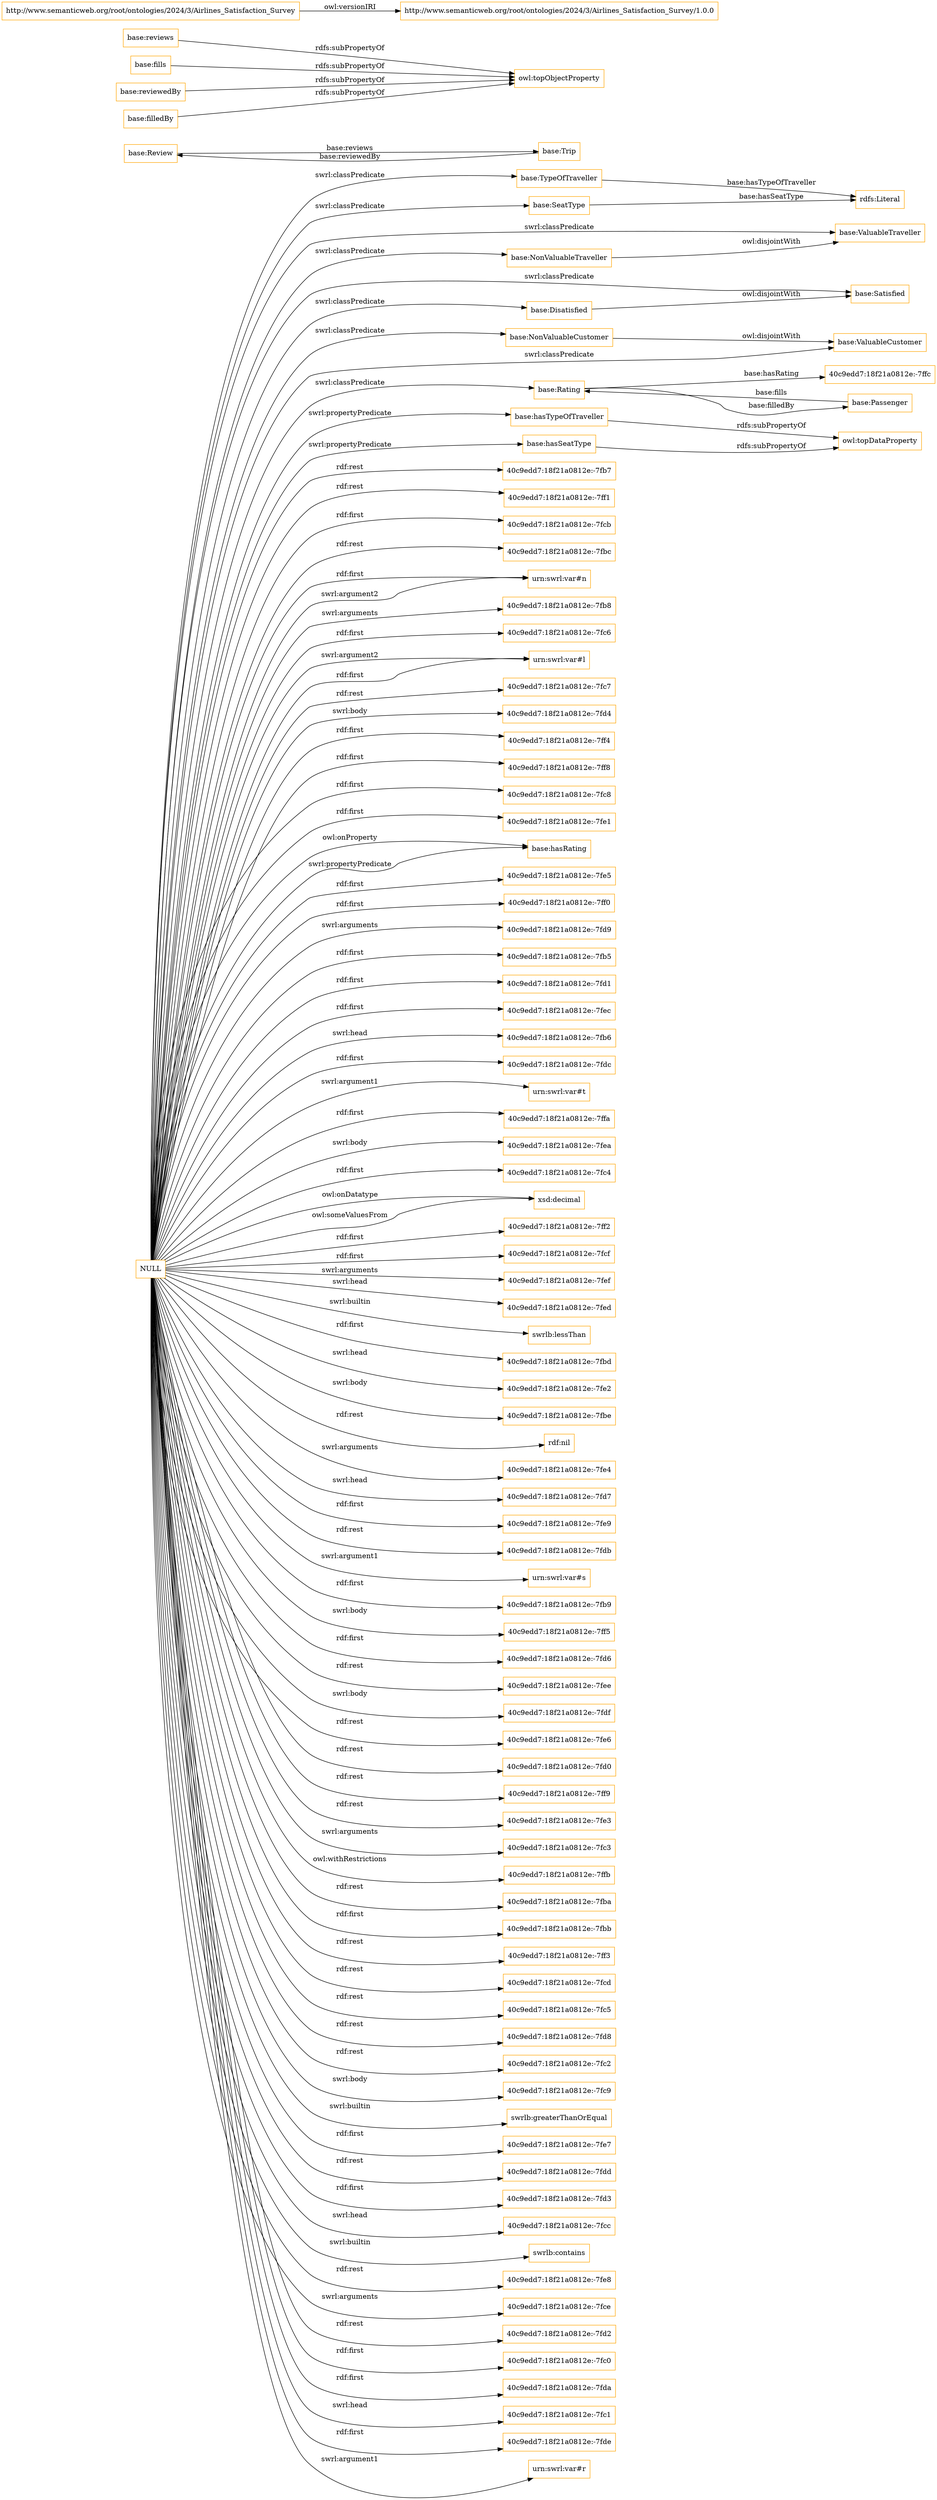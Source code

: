 digraph ar2dtool_diagram { 
rankdir=LR;
size="1501"
node [shape = rectangle, color="orange"]; "base:SeatType" "base:Review" "base:Satisfied" "base:TypeOfTraveller" "base:NonValuableTraveller" "base:ValuableTraveller" "base:Passenger" "base:ValuableCustomer" "base:Trip" "base:Rating" "base:Disatisfied" "base:NonValuableCustomer" ; /*classes style*/
	"base:hasSeatType" -> "owl:topDataProperty" [ label = "rdfs:subPropertyOf" ];
	"base:Disatisfied" -> "base:Satisfied" [ label = "owl:disjointWith" ];
	"base:reviews" -> "owl:topObjectProperty" [ label = "rdfs:subPropertyOf" ];
	"base:NonValuableTraveller" -> "base:ValuableTraveller" [ label = "owl:disjointWith" ];
	"base:fills" -> "owl:topObjectProperty" [ label = "rdfs:subPropertyOf" ];
	"base:NonValuableCustomer" -> "base:ValuableCustomer" [ label = "owl:disjointWith" ];
	"base:reviewedBy" -> "owl:topObjectProperty" [ label = "rdfs:subPropertyOf" ];
	"http://www.semanticweb.org/root/ontologies/2024/3/Airlines_Satisfaction_Survey" -> "http://www.semanticweb.org/root/ontologies/2024/3/Airlines_Satisfaction_Survey/1.0.0" [ label = "owl:versionIRI" ];
	"base:hasTypeOfTraveller" -> "owl:topDataProperty" [ label = "rdfs:subPropertyOf" ];
	"NULL" -> "40c9edd7:18f21a0812e:-7fb7" [ label = "rdf:rest" ];
	"NULL" -> "40c9edd7:18f21a0812e:-7ff1" [ label = "rdf:rest" ];
	"NULL" -> "40c9edd7:18f21a0812e:-7fcb" [ label = "rdf:first" ];
	"NULL" -> "40c9edd7:18f21a0812e:-7fbc" [ label = "rdf:rest" ];
	"NULL" -> "urn:swrl:var#n" [ label = "rdf:first" ];
	"NULL" -> "40c9edd7:18f21a0812e:-7fb8" [ label = "swrl:arguments" ];
	"NULL" -> "40c9edd7:18f21a0812e:-7fc6" [ label = "rdf:first" ];
	"NULL" -> "urn:swrl:var#n" [ label = "swrl:argument2" ];
	"NULL" -> "urn:swrl:var#l" [ label = "swrl:argument2" ];
	"NULL" -> "base:Disatisfied" [ label = "swrl:classPredicate" ];
	"NULL" -> "40c9edd7:18f21a0812e:-7fc7" [ label = "rdf:rest" ];
	"NULL" -> "40c9edd7:18f21a0812e:-7fd4" [ label = "swrl:body" ];
	"NULL" -> "40c9edd7:18f21a0812e:-7ff4" [ label = "rdf:first" ];
	"NULL" -> "40c9edd7:18f21a0812e:-7ff8" [ label = "rdf:first" ];
	"NULL" -> "base:NonValuableCustomer" [ label = "swrl:classPredicate" ];
	"NULL" -> "40c9edd7:18f21a0812e:-7fc8" [ label = "rdf:first" ];
	"NULL" -> "40c9edd7:18f21a0812e:-7fe1" [ label = "rdf:first" ];
	"NULL" -> "base:hasRating" [ label = "owl:onProperty" ];
	"NULL" -> "40c9edd7:18f21a0812e:-7fe5" [ label = "rdf:first" ];
	"NULL" -> "40c9edd7:18f21a0812e:-7ff0" [ label = "rdf:first" ];
	"NULL" -> "40c9edd7:18f21a0812e:-7fd9" [ label = "swrl:arguments" ];
	"NULL" -> "40c9edd7:18f21a0812e:-7fb5" [ label = "rdf:first" ];
	"NULL" -> "base:Rating" [ label = "swrl:classPredicate" ];
	"NULL" -> "40c9edd7:18f21a0812e:-7fd1" [ label = "rdf:first" ];
	"NULL" -> "40c9edd7:18f21a0812e:-7fec" [ label = "rdf:first" ];
	"NULL" -> "40c9edd7:18f21a0812e:-7fb6" [ label = "swrl:head" ];
	"NULL" -> "40c9edd7:18f21a0812e:-7fdc" [ label = "rdf:first" ];
	"NULL" -> "base:hasSeatType" [ label = "swrl:propertyPredicate" ];
	"NULL" -> "urn:swrl:var#t" [ label = "swrl:argument1" ];
	"NULL" -> "40c9edd7:18f21a0812e:-7ffa" [ label = "rdf:first" ];
	"NULL" -> "40c9edd7:18f21a0812e:-7fea" [ label = "swrl:body" ];
	"NULL" -> "base:SeatType" [ label = "swrl:classPredicate" ];
	"NULL" -> "40c9edd7:18f21a0812e:-7fc4" [ label = "rdf:first" ];
	"NULL" -> "xsd:decimal" [ label = "owl:onDatatype" ];
	"NULL" -> "40c9edd7:18f21a0812e:-7ff2" [ label = "rdf:first" ];
	"NULL" -> "40c9edd7:18f21a0812e:-7fcf" [ label = "rdf:first" ];
	"NULL" -> "xsd:decimal" [ label = "owl:someValuesFrom" ];
	"NULL" -> "40c9edd7:18f21a0812e:-7fef" [ label = "swrl:arguments" ];
	"NULL" -> "40c9edd7:18f21a0812e:-7fed" [ label = "swrl:head" ];
	"NULL" -> "swrlb:lessThan" [ label = "swrl:builtin" ];
	"NULL" -> "40c9edd7:18f21a0812e:-7fbd" [ label = "rdf:first" ];
	"NULL" -> "40c9edd7:18f21a0812e:-7fe2" [ label = "swrl:head" ];
	"NULL" -> "40c9edd7:18f21a0812e:-7fbe" [ label = "swrl:body" ];
	"NULL" -> "rdf:nil" [ label = "rdf:rest" ];
	"NULL" -> "base:TypeOfTraveller" [ label = "swrl:classPredicate" ];
	"NULL" -> "40c9edd7:18f21a0812e:-7fe4" [ label = "swrl:arguments" ];
	"NULL" -> "40c9edd7:18f21a0812e:-7fd7" [ label = "swrl:head" ];
	"NULL" -> "40c9edd7:18f21a0812e:-7fe9" [ label = "rdf:first" ];
	"NULL" -> "40c9edd7:18f21a0812e:-7fdb" [ label = "rdf:rest" ];
	"NULL" -> "urn:swrl:var#s" [ label = "swrl:argument1" ];
	"NULL" -> "40c9edd7:18f21a0812e:-7fb9" [ label = "rdf:first" ];
	"NULL" -> "40c9edd7:18f21a0812e:-7ff5" [ label = "swrl:body" ];
	"NULL" -> "40c9edd7:18f21a0812e:-7fd6" [ label = "rdf:first" ];
	"NULL" -> "40c9edd7:18f21a0812e:-7fee" [ label = "rdf:rest" ];
	"NULL" -> "40c9edd7:18f21a0812e:-7fdf" [ label = "swrl:body" ];
	"NULL" -> "40c9edd7:18f21a0812e:-7fe6" [ label = "rdf:rest" ];
	"NULL" -> "40c9edd7:18f21a0812e:-7fd0" [ label = "rdf:rest" ];
	"NULL" -> "base:Satisfied" [ label = "swrl:classPredicate" ];
	"NULL" -> "40c9edd7:18f21a0812e:-7ff9" [ label = "rdf:rest" ];
	"NULL" -> "base:hasTypeOfTraveller" [ label = "swrl:propertyPredicate" ];
	"NULL" -> "40c9edd7:18f21a0812e:-7fe3" [ label = "rdf:rest" ];
	"NULL" -> "40c9edd7:18f21a0812e:-7fc3" [ label = "swrl:arguments" ];
	"NULL" -> "40c9edd7:18f21a0812e:-7ffb" [ label = "owl:withRestrictions" ];
	"NULL" -> "urn:swrl:var#l" [ label = "rdf:first" ];
	"NULL" -> "40c9edd7:18f21a0812e:-7fba" [ label = "rdf:rest" ];
	"NULL" -> "40c9edd7:18f21a0812e:-7fbb" [ label = "rdf:first" ];
	"NULL" -> "base:ValuableTraveller" [ label = "swrl:classPredicate" ];
	"NULL" -> "40c9edd7:18f21a0812e:-7ff3" [ label = "rdf:rest" ];
	"NULL" -> "40c9edd7:18f21a0812e:-7fcd" [ label = "rdf:rest" ];
	"NULL" -> "40c9edd7:18f21a0812e:-7fc5" [ label = "rdf:rest" ];
	"NULL" -> "40c9edd7:18f21a0812e:-7fd8" [ label = "rdf:rest" ];
	"NULL" -> "40c9edd7:18f21a0812e:-7fc2" [ label = "rdf:rest" ];
	"NULL" -> "40c9edd7:18f21a0812e:-7fc9" [ label = "swrl:body" ];
	"NULL" -> "base:NonValuableTraveller" [ label = "swrl:classPredicate" ];
	"NULL" -> "swrlb:greaterThanOrEqual" [ label = "swrl:builtin" ];
	"NULL" -> "40c9edd7:18f21a0812e:-7fe7" [ label = "rdf:first" ];
	"NULL" -> "40c9edd7:18f21a0812e:-7fdd" [ label = "rdf:rest" ];
	"NULL" -> "40c9edd7:18f21a0812e:-7fd3" [ label = "rdf:first" ];
	"NULL" -> "40c9edd7:18f21a0812e:-7fcc" [ label = "swrl:head" ];
	"NULL" -> "swrlb:contains" [ label = "swrl:builtin" ];
	"NULL" -> "40c9edd7:18f21a0812e:-7fe8" [ label = "rdf:rest" ];
	"NULL" -> "base:ValuableCustomer" [ label = "swrl:classPredicate" ];
	"NULL" -> "40c9edd7:18f21a0812e:-7fce" [ label = "swrl:arguments" ];
	"NULL" -> "40c9edd7:18f21a0812e:-7fd2" [ label = "rdf:rest" ];
	"NULL" -> "40c9edd7:18f21a0812e:-7fc0" [ label = "rdf:first" ];
	"NULL" -> "40c9edd7:18f21a0812e:-7fda" [ label = "rdf:first" ];
	"NULL" -> "base:hasRating" [ label = "swrl:propertyPredicate" ];
	"NULL" -> "40c9edd7:18f21a0812e:-7fc1" [ label = "swrl:head" ];
	"NULL" -> "40c9edd7:18f21a0812e:-7fde" [ label = "rdf:first" ];
	"NULL" -> "urn:swrl:var#r" [ label = "swrl:argument1" ];
	"base:filledBy" -> "owl:topObjectProperty" [ label = "rdfs:subPropertyOf" ];
	"base:Rating" -> "40c9edd7:18f21a0812e:-7ffc" [ label = "base:hasRating" ];
	"base:Trip" -> "base:Review" [ label = "base:reviewedBy" ];
	"base:TypeOfTraveller" -> "rdfs:Literal" [ label = "base:hasTypeOfTraveller" ];
	"base:Passenger" -> "base:Rating" [ label = "base:fills" ];
	"base:Review" -> "base:Trip" [ label = "base:reviews" ];
	"base:Rating" -> "base:Passenger" [ label = "base:filledBy" ];
	"base:SeatType" -> "rdfs:Literal" [ label = "base:hasSeatType" ];

}
